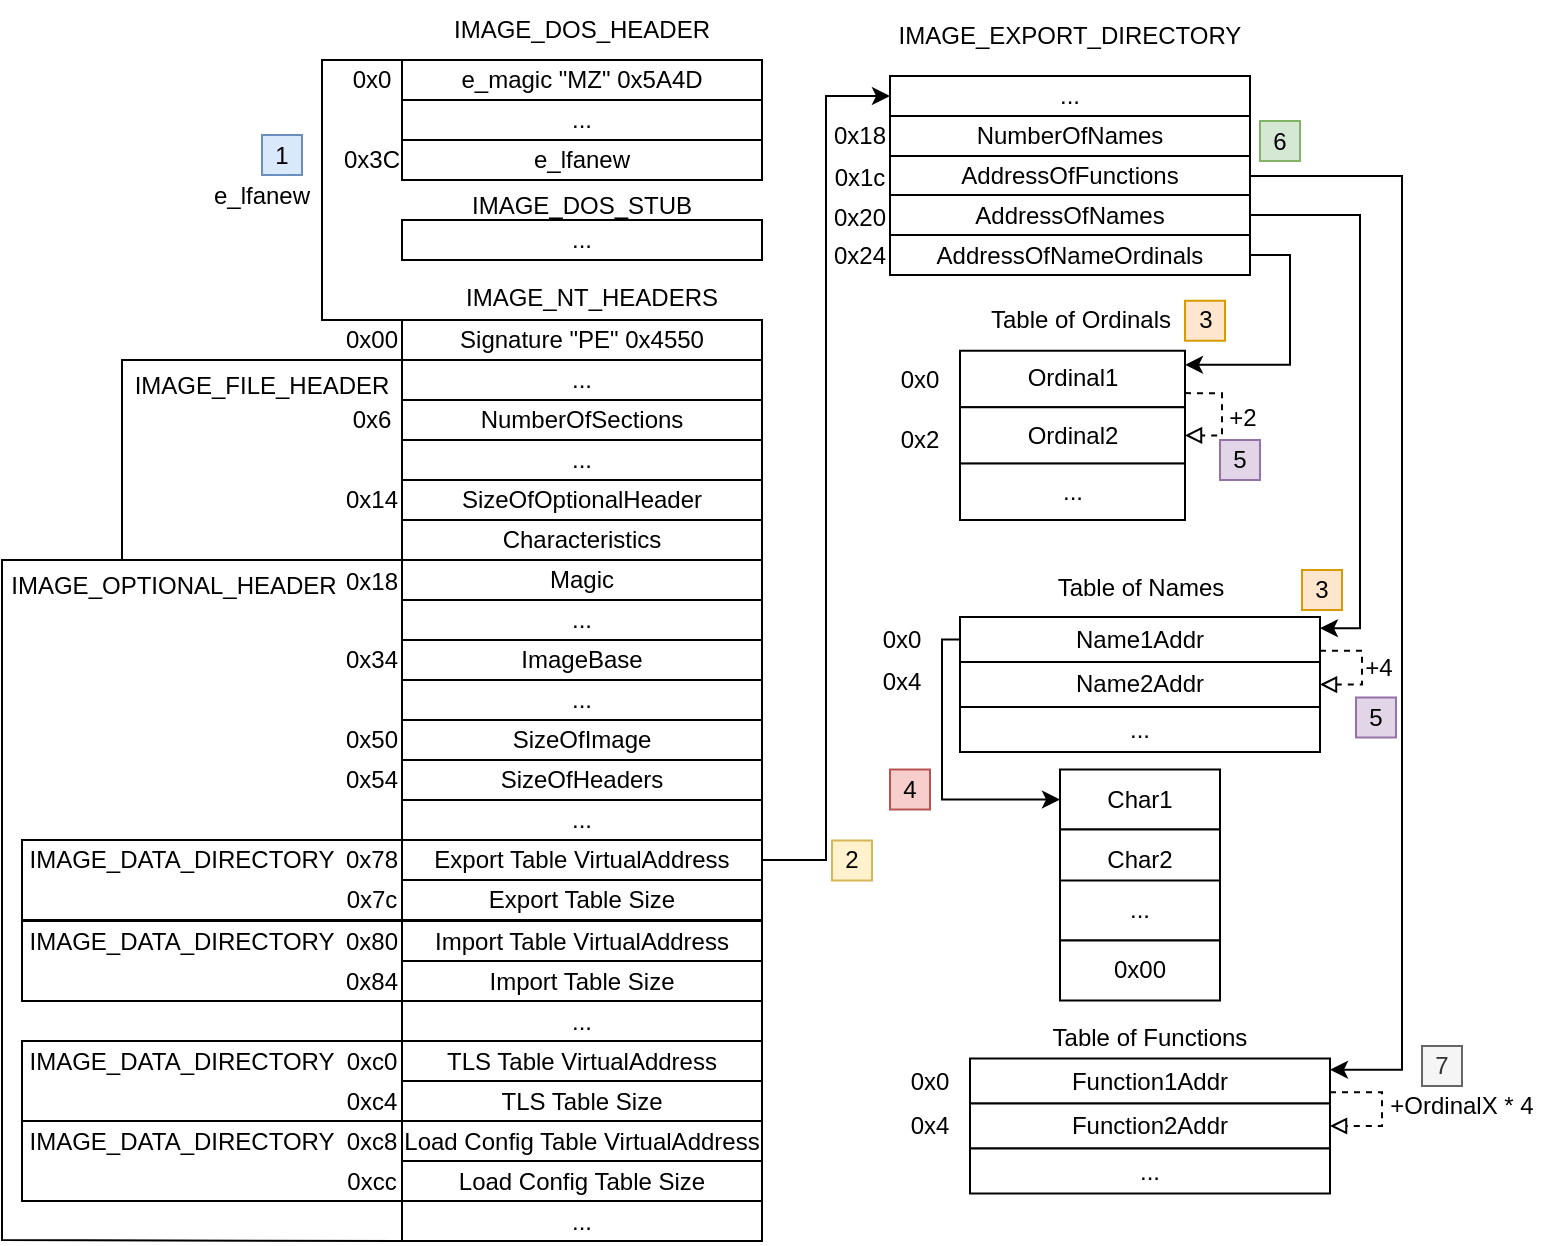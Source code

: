 <mxfile version="22.1.7" type="onedrive">
  <diagram name="Page-1" id="iaWcJhKdrhirkMaxKd2l">
    <mxGraphModel grid="1" page="1" gridSize="10" guides="1" tooltips="1" connect="1" arrows="1" fold="1" pageScale="1" pageWidth="827" pageHeight="1169" math="0" shadow="0">
      <root>
        <mxCell id="0" />
        <mxCell id="1" parent="0" />
        <mxCell id="RPEUt30MXAKX7aW0khqZ-259" value="Signature &quot;PE&quot; 0x4550" style="rounded=0;whiteSpace=wrap;html=1;" vertex="1" parent="1">
          <mxGeometry x="200" y="440" width="180" height="20" as="geometry" />
        </mxCell>
        <mxCell id="RPEUt30MXAKX7aW0khqZ-260" value="..." style="rounded=0;whiteSpace=wrap;html=1;" vertex="1" parent="1">
          <mxGeometry x="200" y="460" width="180" height="20" as="geometry" />
        </mxCell>
        <mxCell id="RPEUt30MXAKX7aW0khqZ-264" value="0x18" style="text;html=1;strokeColor=none;fillColor=none;align=center;verticalAlign=middle;whiteSpace=wrap;rounded=0;" vertex="1" parent="1">
          <mxGeometry x="170" y="558.5" width="30" height="25" as="geometry" />
        </mxCell>
        <mxCell id="RPEUt30MXAKX7aW0khqZ-270" value="IMAGE_DOS_HEADER" style="text;html=1;strokeColor=none;fillColor=none;align=center;verticalAlign=middle;whiteSpace=wrap;rounded=0;" vertex="1" parent="1">
          <mxGeometry x="230" y="280" width="120" height="30" as="geometry" />
        </mxCell>
        <mxCell id="RPEUt30MXAKX7aW0khqZ-367" value="e_lfanew" style="text;html=1;strokeColor=none;fillColor=none;align=center;verticalAlign=middle;whiteSpace=wrap;rounded=0;" vertex="1" parent="1">
          <mxGeometry x="100" y="367.5" width="60" height="20" as="geometry" />
        </mxCell>
        <mxCell id="RPEUt30MXAKX7aW0khqZ-401" value="" style="rounded=0;whiteSpace=wrap;html=1;" vertex="1" parent="1">
          <mxGeometry x="200" y="310" width="180" height="20" as="geometry" />
        </mxCell>
        <mxCell id="RPEUt30MXAKX7aW0khqZ-402" value="..." style="rounded=0;whiteSpace=wrap;html=1;" vertex="1" parent="1">
          <mxGeometry x="200" y="330" width="180" height="20" as="geometry" />
        </mxCell>
        <mxCell id="RPEUt30MXAKX7aW0khqZ-403" value="e_lfanew" style="rounded=0;whiteSpace=wrap;html=1;" vertex="1" parent="1">
          <mxGeometry x="200" y="350" width="180" height="20" as="geometry" />
        </mxCell>
        <mxCell id="RPEUt30MXAKX7aW0khqZ-404" value="0x3C" style="text;html=1;strokeColor=none;fillColor=none;align=center;verticalAlign=middle;whiteSpace=wrap;rounded=0;" vertex="1" parent="1">
          <mxGeometry x="170" y="347.5" width="30" height="25" as="geometry" />
        </mxCell>
        <mxCell id="RPEUt30MXAKX7aW0khqZ-405" value="e_magic &quot;MZ&quot; 0x5A4D" style="rounded=0;whiteSpace=wrap;html=1;" vertex="1" parent="1">
          <mxGeometry x="200" y="310" width="180" height="20" as="geometry" />
        </mxCell>
        <mxCell id="RPEUt30MXAKX7aW0khqZ-406" value="0x0" style="text;html=1;strokeColor=none;fillColor=none;align=center;verticalAlign=middle;whiteSpace=wrap;rounded=0;" vertex="1" parent="1">
          <mxGeometry x="170" y="310" width="30" height="20" as="geometry" />
        </mxCell>
        <mxCell id="RPEUt30MXAKX7aW0khqZ-407" value="IMAGE_NT_HEADERS" style="text;html=1;strokeColor=none;fillColor=none;align=center;verticalAlign=middle;whiteSpace=wrap;rounded=0;" vertex="1" parent="1">
          <mxGeometry x="235" y="420" width="120" height="18" as="geometry" />
        </mxCell>
        <mxCell id="RPEUt30MXAKX7aW0khqZ-411" value="" style="endArrow=none;html=1;rounded=0;exitX=0;exitY=0;exitDx=0;exitDy=0;entryX=0;entryY=0;entryDx=0;entryDy=0;" edge="1" parent="1" source="RPEUt30MXAKX7aW0khqZ-405" target="RPEUt30MXAKX7aW0khqZ-259">
          <mxGeometry width="50" height="50" relative="1" as="geometry">
            <mxPoint x="390" y="500" as="sourcePoint" />
            <mxPoint x="200" y="400" as="targetPoint" />
            <Array as="points">
              <mxPoint x="160" y="310" />
              <mxPoint x="160" y="440" />
            </Array>
          </mxGeometry>
        </mxCell>
        <mxCell id="RPEUt30MXAKX7aW0khqZ-412" value="IMAGE_DOS_STUB" style="text;html=1;strokeColor=none;fillColor=none;align=center;verticalAlign=middle;whiteSpace=wrap;rounded=0;" vertex="1" parent="1">
          <mxGeometry x="225" y="367.5" width="130" height="30" as="geometry" />
        </mxCell>
        <mxCell id="RPEUt30MXAKX7aW0khqZ-413" value="..." style="rounded=0;whiteSpace=wrap;html=1;" vertex="1" parent="1">
          <mxGeometry x="200" y="390" width="180" height="20" as="geometry" />
        </mxCell>
        <mxCell id="RPEUt30MXAKX7aW0khqZ-415" value="0x00" style="text;html=1;strokeColor=none;fillColor=none;align=center;verticalAlign=middle;whiteSpace=wrap;rounded=0;" vertex="1" parent="1">
          <mxGeometry x="170" y="440" width="30" height="20" as="geometry" />
        </mxCell>
        <mxCell id="RPEUt30MXAKX7aW0khqZ-417" value="..." style="rounded=0;whiteSpace=wrap;html=1;" vertex="1" parent="1">
          <mxGeometry x="200" y="500" width="180" height="20" as="geometry" />
        </mxCell>
        <mxCell id="RPEUt30MXAKX7aW0khqZ-418" value="NumberOfSections" style="rounded=0;whiteSpace=wrap;html=1;" vertex="1" parent="1">
          <mxGeometry x="200" y="480" width="180" height="20" as="geometry" />
        </mxCell>
        <mxCell id="RPEUt30MXAKX7aW0khqZ-419" value="SizeOfOptionalHeader" style="rounded=0;whiteSpace=wrap;html=1;" vertex="1" parent="1">
          <mxGeometry x="200" y="520" width="180" height="20" as="geometry" />
        </mxCell>
        <mxCell id="RPEUt30MXAKX7aW0khqZ-420" value="Characteristics" style="rounded=0;whiteSpace=wrap;html=1;" vertex="1" parent="1">
          <mxGeometry x="200" y="540" width="180" height="20" as="geometry" />
        </mxCell>
        <mxCell id="RPEUt30MXAKX7aW0khqZ-421" value="" style="endArrow=none;html=1;rounded=0;exitX=0;exitY=0;exitDx=0;exitDy=0;entryX=0;entryY=1;entryDx=0;entryDy=0;" edge="1" parent="1" target="RPEUt30MXAKX7aW0khqZ-420">
          <mxGeometry width="50" height="50" relative="1" as="geometry">
            <mxPoint x="200" y="460" as="sourcePoint" />
            <mxPoint x="200" y="590" as="targetPoint" />
            <Array as="points">
              <mxPoint x="60" y="460" />
              <mxPoint x="60" y="560" />
            </Array>
          </mxGeometry>
        </mxCell>
        <mxCell id="RPEUt30MXAKX7aW0khqZ-425" value="IMAGE_FILE_HEADER" style="text;html=1;strokeColor=none;fillColor=none;align=center;verticalAlign=middle;whiteSpace=wrap;rounded=0;" vertex="1" parent="1">
          <mxGeometry x="65" y="460" width="130" height="25" as="geometry" />
        </mxCell>
        <mxCell id="RPEUt30MXAKX7aW0khqZ-427" value="0x6" style="text;html=1;strokeColor=none;fillColor=none;align=center;verticalAlign=middle;whiteSpace=wrap;rounded=0;" vertex="1" parent="1">
          <mxGeometry x="170" y="480" width="30" height="20" as="geometry" />
        </mxCell>
        <mxCell id="RPEUt30MXAKX7aW0khqZ-428" value="0x14" style="text;html=1;strokeColor=none;fillColor=none;align=center;verticalAlign=middle;whiteSpace=wrap;rounded=0;" vertex="1" parent="1">
          <mxGeometry x="170" y="520" width="30" height="20" as="geometry" />
        </mxCell>
        <mxCell id="RPEUt30MXAKX7aW0khqZ-429" value="Magic" style="rounded=0;whiteSpace=wrap;html=1;" vertex="1" parent="1">
          <mxGeometry x="200" y="560" width="180" height="20" as="geometry" />
        </mxCell>
        <mxCell id="RPEUt30MXAKX7aW0khqZ-430" value="" style="endArrow=none;html=1;rounded=0;exitX=0;exitY=0;exitDx=0;exitDy=0;entryX=0;entryY=1;entryDx=0;entryDy=0;" edge="1" parent="1" target="RPEUt30MXAKX7aW0khqZ-465">
          <mxGeometry width="50" height="50" relative="1" as="geometry">
            <mxPoint x="200" y="560" as="sourcePoint" />
            <mxPoint x="200" y="920" as="targetPoint" />
            <Array as="points">
              <mxPoint y="560" />
              <mxPoint y="900" />
            </Array>
          </mxGeometry>
        </mxCell>
        <mxCell id="RPEUt30MXAKX7aW0khqZ-431" value="IMAGE_OPTIONAL_HEADER" style="text;html=1;strokeColor=none;fillColor=none;align=center;verticalAlign=middle;whiteSpace=wrap;rounded=0;" vertex="1" parent="1">
          <mxGeometry x="6" y="560" width="160" height="25" as="geometry" />
        </mxCell>
        <mxCell id="RPEUt30MXAKX7aW0khqZ-432" value="..." style="rounded=0;whiteSpace=wrap;html=1;" vertex="1" parent="1">
          <mxGeometry x="200" y="580" width="180" height="20" as="geometry" />
        </mxCell>
        <mxCell id="RPEUt30MXAKX7aW0khqZ-433" value="ImageBase" style="rounded=0;whiteSpace=wrap;html=1;" vertex="1" parent="1">
          <mxGeometry x="200" y="600" width="180" height="20" as="geometry" />
        </mxCell>
        <mxCell id="RPEUt30MXAKX7aW0khqZ-434" value="0x34" style="text;html=1;strokeColor=none;fillColor=none;align=center;verticalAlign=middle;whiteSpace=wrap;rounded=0;" vertex="1" parent="1">
          <mxGeometry x="170" y="597.5" width="30" height="25" as="geometry" />
        </mxCell>
        <mxCell id="RPEUt30MXAKX7aW0khqZ-435" value="..." style="rounded=0;whiteSpace=wrap;html=1;" vertex="1" parent="1">
          <mxGeometry x="200" y="620" width="180" height="20" as="geometry" />
        </mxCell>
        <mxCell id="RPEUt30MXAKX7aW0khqZ-436" value="SizeOfImage" style="rounded=0;whiteSpace=wrap;html=1;" vertex="1" parent="1">
          <mxGeometry x="200" y="640" width="180" height="20" as="geometry" />
        </mxCell>
        <mxCell id="RPEUt30MXAKX7aW0khqZ-437" value="SizeOfHeaders" style="rounded=0;whiteSpace=wrap;html=1;" vertex="1" parent="1">
          <mxGeometry x="200" y="660" width="180" height="20" as="geometry" />
        </mxCell>
        <mxCell id="RPEUt30MXAKX7aW0khqZ-438" value="0x50" style="text;html=1;strokeColor=none;fillColor=none;align=center;verticalAlign=middle;whiteSpace=wrap;rounded=0;" vertex="1" parent="1">
          <mxGeometry x="170" y="637.5" width="30" height="25" as="geometry" />
        </mxCell>
        <mxCell id="RPEUt30MXAKX7aW0khqZ-439" value="0x54" style="text;html=1;strokeColor=none;fillColor=none;align=center;verticalAlign=middle;whiteSpace=wrap;rounded=0;" vertex="1" parent="1">
          <mxGeometry x="170" y="657.5" width="30" height="25" as="geometry" />
        </mxCell>
        <mxCell id="RPEUt30MXAKX7aW0khqZ-441" value="..." style="rounded=0;whiteSpace=wrap;html=1;" vertex="1" parent="1">
          <mxGeometry x="200" y="680" width="180" height="20" as="geometry" />
        </mxCell>
        <mxCell id="RPEUt30MXAKX7aW0khqZ-453" style="edgeStyle=orthogonalEdgeStyle;rounded=0;orthogonalLoop=1;jettySize=auto;html=1;exitX=1;exitY=0.5;exitDx=0;exitDy=0;entryX=0;entryY=0.5;entryDx=0;entryDy=0;" edge="1" parent="1" source="RPEUt30MXAKX7aW0khqZ-442" target="RPEUt30MXAKX7aW0khqZ-474">
          <mxGeometry relative="1" as="geometry">
            <mxPoint x="420" y="550" as="targetPoint" />
          </mxGeometry>
        </mxCell>
        <mxCell id="RPEUt30MXAKX7aW0khqZ-442" value="Export Table VirtualAddress" style="rounded=0;whiteSpace=wrap;html=1;" vertex="1" parent="1">
          <mxGeometry x="200" y="700" width="180" height="20" as="geometry" />
        </mxCell>
        <mxCell id="RPEUt30MXAKX7aW0khqZ-443" value="Export Table&amp;nbsp;Size" style="rounded=0;whiteSpace=wrap;html=1;" vertex="1" parent="1">
          <mxGeometry x="200" y="720" width="180" height="20" as="geometry" />
        </mxCell>
        <mxCell id="RPEUt30MXAKX7aW0khqZ-444" value="IMAGE_DATA_DIRECTORY" style="text;html=1;strokeColor=none;fillColor=none;align=center;verticalAlign=middle;whiteSpace=wrap;rounded=0;" vertex="1" parent="1">
          <mxGeometry x="10" y="695" width="160" height="30" as="geometry" />
        </mxCell>
        <mxCell id="RPEUt30MXAKX7aW0khqZ-445" value="" style="endArrow=none;html=1;rounded=0;exitX=0;exitY=1;exitDx=0;exitDy=0;entryX=0;entryY=1;entryDx=0;entryDy=0;" edge="1" parent="1" source="RPEUt30MXAKX7aW0khqZ-441" target="RPEUt30MXAKX7aW0khqZ-443">
          <mxGeometry width="50" height="50" relative="1" as="geometry">
            <mxPoint x="290" y="650" as="sourcePoint" />
            <mxPoint x="200" y="900" as="targetPoint" />
            <Array as="points">
              <mxPoint x="10" y="700" />
              <mxPoint x="10" y="740" />
            </Array>
          </mxGeometry>
        </mxCell>
        <mxCell id="RPEUt30MXAKX7aW0khqZ-446" value="0x78" style="text;html=1;strokeColor=none;fillColor=none;align=center;verticalAlign=middle;whiteSpace=wrap;rounded=0;" vertex="1" parent="1">
          <mxGeometry x="170" y="697.5" width="30" height="25" as="geometry" />
        </mxCell>
        <mxCell id="RPEUt30MXAKX7aW0khqZ-447" value="0x7c" style="text;html=1;strokeColor=none;fillColor=none;align=center;verticalAlign=middle;whiteSpace=wrap;rounded=0;" vertex="1" parent="1">
          <mxGeometry x="170" y="717.5" width="30" height="25" as="geometry" />
        </mxCell>
        <mxCell id="RPEUt30MXAKX7aW0khqZ-449" value="Import Table VirtualAddress" style="rounded=0;whiteSpace=wrap;html=1;" vertex="1" parent="1">
          <mxGeometry x="200" y="740.5" width="180" height="20" as="geometry" />
        </mxCell>
        <mxCell id="RPEUt30MXAKX7aW0khqZ-450" value="Import Table&amp;nbsp;Size" style="rounded=0;whiteSpace=wrap;html=1;" vertex="1" parent="1">
          <mxGeometry x="200" y="760.5" width="180" height="20" as="geometry" />
        </mxCell>
        <mxCell id="RPEUt30MXAKX7aW0khqZ-451" value="0x80" style="text;html=1;strokeColor=none;fillColor=none;align=center;verticalAlign=middle;whiteSpace=wrap;rounded=0;" vertex="1" parent="1">
          <mxGeometry x="170" y="738" width="30" height="25" as="geometry" />
        </mxCell>
        <mxCell id="RPEUt30MXAKX7aW0khqZ-452" value="0x84" style="text;html=1;strokeColor=none;fillColor=none;align=center;verticalAlign=middle;whiteSpace=wrap;rounded=0;" vertex="1" parent="1">
          <mxGeometry x="170" y="758" width="30" height="25" as="geometry" />
        </mxCell>
        <mxCell id="RPEUt30MXAKX7aW0khqZ-454" value="..." style="rounded=0;whiteSpace=wrap;html=1;" vertex="1" parent="1">
          <mxGeometry x="200" y="780.5" width="180" height="20" as="geometry" />
        </mxCell>
        <mxCell id="RPEUt30MXAKX7aW0khqZ-457" value="TLS Table VirtualAddress" style="rounded=0;whiteSpace=wrap;html=1;" vertex="1" parent="1">
          <mxGeometry x="200" y="800.5" width="180" height="20" as="geometry" />
        </mxCell>
        <mxCell id="RPEUt30MXAKX7aW0khqZ-458" value="TLS Table&amp;nbsp;Size" style="rounded=0;whiteSpace=wrap;html=1;" vertex="1" parent="1">
          <mxGeometry x="200" y="820.5" width="180" height="20" as="geometry" />
        </mxCell>
        <mxCell id="RPEUt30MXAKX7aW0khqZ-459" value="0xc0" style="text;html=1;strokeColor=none;fillColor=none;align=center;verticalAlign=middle;whiteSpace=wrap;rounded=0;" vertex="1" parent="1">
          <mxGeometry x="170" y="798" width="30" height="25" as="geometry" />
        </mxCell>
        <mxCell id="RPEUt30MXAKX7aW0khqZ-460" value="0xc4" style="text;html=1;strokeColor=none;fillColor=none;align=center;verticalAlign=middle;whiteSpace=wrap;rounded=0;" vertex="1" parent="1">
          <mxGeometry x="170" y="818" width="30" height="25" as="geometry" />
        </mxCell>
        <mxCell id="RPEUt30MXAKX7aW0khqZ-461" value="Load Config Table&amp;nbsp;VirtualAddress" style="rounded=0;whiteSpace=wrap;html=1;" vertex="1" parent="1">
          <mxGeometry x="200" y="840.5" width="180" height="20" as="geometry" />
        </mxCell>
        <mxCell id="RPEUt30MXAKX7aW0khqZ-462" value="Load Config Table&amp;nbsp;Size" style="rounded=0;whiteSpace=wrap;html=1;" vertex="1" parent="1">
          <mxGeometry x="200" y="860.5" width="180" height="20" as="geometry" />
        </mxCell>
        <mxCell id="RPEUt30MXAKX7aW0khqZ-463" value="0xc8" style="text;html=1;strokeColor=none;fillColor=none;align=center;verticalAlign=middle;whiteSpace=wrap;rounded=0;" vertex="1" parent="1">
          <mxGeometry x="170" y="838" width="30" height="25" as="geometry" />
        </mxCell>
        <mxCell id="RPEUt30MXAKX7aW0khqZ-464" value="0xcc" style="text;html=1;strokeColor=none;fillColor=none;align=center;verticalAlign=middle;whiteSpace=wrap;rounded=0;" vertex="1" parent="1">
          <mxGeometry x="170" y="858" width="30" height="25" as="geometry" />
        </mxCell>
        <mxCell id="RPEUt30MXAKX7aW0khqZ-465" value="..." style="rounded=0;whiteSpace=wrap;html=1;" vertex="1" parent="1">
          <mxGeometry x="200" y="880.5" width="180" height="20" as="geometry" />
        </mxCell>
        <mxCell id="RPEUt30MXAKX7aW0khqZ-466" value="IMAGE_DATA_DIRECTORY" style="text;html=1;strokeColor=none;fillColor=none;align=center;verticalAlign=middle;whiteSpace=wrap;rounded=0;" vertex="1" parent="1">
          <mxGeometry x="10" y="735.5" width="160" height="30" as="geometry" />
        </mxCell>
        <mxCell id="RPEUt30MXAKX7aW0khqZ-467" value="" style="endArrow=none;html=1;rounded=0;exitX=0;exitY=1;exitDx=0;exitDy=0;entryX=0;entryY=1;entryDx=0;entryDy=0;" edge="1" parent="1">
          <mxGeometry width="50" height="50" relative="1" as="geometry">
            <mxPoint x="200" y="740.5" as="sourcePoint" />
            <mxPoint x="200" y="780.5" as="targetPoint" />
            <Array as="points">
              <mxPoint x="10" y="740.5" />
              <mxPoint x="10" y="780.5" />
            </Array>
          </mxGeometry>
        </mxCell>
        <mxCell id="RPEUt30MXAKX7aW0khqZ-468" value="IMAGE_DATA_DIRECTORY" style="text;html=1;strokeColor=none;fillColor=none;align=center;verticalAlign=middle;whiteSpace=wrap;rounded=0;" vertex="1" parent="1">
          <mxGeometry x="10" y="795.5" width="160" height="30" as="geometry" />
        </mxCell>
        <mxCell id="RPEUt30MXAKX7aW0khqZ-469" value="" style="endArrow=none;html=1;rounded=0;exitX=0;exitY=1;exitDx=0;exitDy=0;entryX=0;entryY=1;entryDx=0;entryDy=0;" edge="1" parent="1">
          <mxGeometry width="50" height="50" relative="1" as="geometry">
            <mxPoint x="200" y="800.5" as="sourcePoint" />
            <mxPoint x="200" y="840.5" as="targetPoint" />
            <Array as="points">
              <mxPoint x="10" y="800.5" />
              <mxPoint x="10" y="840.5" />
            </Array>
          </mxGeometry>
        </mxCell>
        <mxCell id="RPEUt30MXAKX7aW0khqZ-470" value="IMAGE_DATA_DIRECTORY" style="text;html=1;strokeColor=none;fillColor=none;align=center;verticalAlign=middle;whiteSpace=wrap;rounded=0;" vertex="1" parent="1">
          <mxGeometry x="10" y="835.5" width="160" height="30" as="geometry" />
        </mxCell>
        <mxCell id="RPEUt30MXAKX7aW0khqZ-471" value="" style="endArrow=none;html=1;rounded=0;exitX=0;exitY=1;exitDx=0;exitDy=0;entryX=0;entryY=1;entryDx=0;entryDy=0;" edge="1" parent="1">
          <mxGeometry width="50" height="50" relative="1" as="geometry">
            <mxPoint x="200" y="840.5" as="sourcePoint" />
            <mxPoint x="200" y="880.5" as="targetPoint" />
            <Array as="points">
              <mxPoint x="10" y="840.5" />
              <mxPoint x="10" y="880.5" />
            </Array>
          </mxGeometry>
        </mxCell>
        <mxCell id="RPEUt30MXAKX7aW0khqZ-473" value="IMAGE_EXPORT_DIRECTORY" style="text;html=1;strokeColor=none;fillColor=none;align=center;verticalAlign=middle;whiteSpace=wrap;rounded=0;" vertex="1" parent="1">
          <mxGeometry x="439" y="283" width="190" height="30" as="geometry" />
        </mxCell>
        <mxCell id="RPEUt30MXAKX7aW0khqZ-474" value="..." style="rounded=0;whiteSpace=wrap;html=1;" vertex="1" parent="1">
          <mxGeometry x="444" y="318" width="180" height="20" as="geometry" />
        </mxCell>
        <mxCell id="RPEUt30MXAKX7aW0khqZ-475" value="NumberOfNames" style="rounded=0;whiteSpace=wrap;html=1;" vertex="1" parent="1">
          <mxGeometry x="444" y="338" width="180" height="20" as="geometry" />
        </mxCell>
        <mxCell id="RPEUt30MXAKX7aW0khqZ-476" value="0x18" style="text;html=1;strokeColor=none;fillColor=none;align=center;verticalAlign=middle;whiteSpace=wrap;rounded=0;" vertex="1" parent="1">
          <mxGeometry x="414" y="335.5" width="30" height="25" as="geometry" />
        </mxCell>
        <mxCell id="RPEUt30MXAKX7aW0khqZ-512" style="edgeStyle=orthogonalEdgeStyle;rounded=0;orthogonalLoop=1;jettySize=auto;html=1;exitX=1;exitY=0.5;exitDx=0;exitDy=0;entryX=1;entryY=0.25;entryDx=0;entryDy=0;" edge="1" parent="1" source="RPEUt30MXAKX7aW0khqZ-478" target="RPEUt30MXAKX7aW0khqZ-511">
          <mxGeometry relative="1" as="geometry">
            <Array as="points">
              <mxPoint x="700" y="368" />
              <mxPoint x="700" y="815" />
            </Array>
          </mxGeometry>
        </mxCell>
        <mxCell id="RPEUt30MXAKX7aW0khqZ-478" value="AddressOfFunctions" style="rounded=0;whiteSpace=wrap;html=1;" vertex="1" parent="1">
          <mxGeometry x="444" y="358" width="180" height="20" as="geometry" />
        </mxCell>
        <mxCell id="RPEUt30MXAKX7aW0khqZ-509" style="edgeStyle=orthogonalEdgeStyle;rounded=0;orthogonalLoop=1;jettySize=auto;html=1;exitX=1;exitY=0.5;exitDx=0;exitDy=0;entryX=1;entryY=0.25;entryDx=0;entryDy=0;" edge="1" parent="1" source="RPEUt30MXAKX7aW0khqZ-479" target="RPEUt30MXAKX7aW0khqZ-484">
          <mxGeometry relative="1" as="geometry" />
        </mxCell>
        <mxCell id="RPEUt30MXAKX7aW0khqZ-479" value="AddressOfNames" style="rounded=0;whiteSpace=wrap;html=1;" vertex="1" parent="1">
          <mxGeometry x="444" y="377.5" width="180" height="20" as="geometry" />
        </mxCell>
        <mxCell id="RPEUt30MXAKX7aW0khqZ-507" style="edgeStyle=orthogonalEdgeStyle;rounded=0;orthogonalLoop=1;jettySize=auto;html=1;exitX=1;exitY=0.5;exitDx=0;exitDy=0;entryX=1;entryY=0.25;entryDx=0;entryDy=0;" edge="1" parent="1" source="RPEUt30MXAKX7aW0khqZ-480" target="RPEUt30MXAKX7aW0khqZ-500">
          <mxGeometry relative="1" as="geometry" />
        </mxCell>
        <mxCell id="RPEUt30MXAKX7aW0khqZ-480" value="AddressOfNameOrdinals" style="rounded=0;whiteSpace=wrap;html=1;" vertex="1" parent="1">
          <mxGeometry x="444" y="397.5" width="180" height="20" as="geometry" />
        </mxCell>
        <mxCell id="RPEUt30MXAKX7aW0khqZ-481" value="0x1c" style="text;html=1;strokeColor=none;fillColor=none;align=center;verticalAlign=middle;whiteSpace=wrap;rounded=0;" vertex="1" parent="1">
          <mxGeometry x="414" y="356.5" width="30" height="25" as="geometry" />
        </mxCell>
        <mxCell id="RPEUt30MXAKX7aW0khqZ-482" value="0x20" style="text;html=1;strokeColor=none;fillColor=none;align=center;verticalAlign=middle;whiteSpace=wrap;rounded=0;" vertex="1" parent="1">
          <mxGeometry x="414" y="376.5" width="30" height="25" as="geometry" />
        </mxCell>
        <mxCell id="RPEUt30MXAKX7aW0khqZ-483" value="0x24" style="text;html=1;strokeColor=none;fillColor=none;align=center;verticalAlign=middle;whiteSpace=wrap;rounded=0;" vertex="1" parent="1">
          <mxGeometry x="414" y="395" width="30" height="25" as="geometry" />
        </mxCell>
        <mxCell id="bPpP96jrtMA3Vdxw06hq-20" style="edgeStyle=orthogonalEdgeStyle;rounded=0;orthogonalLoop=1;jettySize=auto;html=1;exitX=1;exitY=0.75;exitDx=0;exitDy=0;entryX=1;entryY=0.5;entryDx=0;entryDy=0;endArrow=block;endFill=0;dashed=1;" edge="1" parent="1" source="RPEUt30MXAKX7aW0khqZ-484" target="RPEUt30MXAKX7aW0khqZ-491">
          <mxGeometry relative="1" as="geometry">
            <Array as="points">
              <mxPoint x="680" y="605" />
              <mxPoint x="680" y="622" />
            </Array>
          </mxGeometry>
        </mxCell>
        <mxCell id="RPEUt30MXAKX7aW0khqZ-484" value="Name1Addr" style="rounded=0;whiteSpace=wrap;html=1;" vertex="1" parent="1">
          <mxGeometry x="479" y="588.5" width="180" height="22.5" as="geometry" />
        </mxCell>
        <mxCell id="RPEUt30MXAKX7aW0khqZ-485" value="Table of Names" style="text;html=1;strokeColor=none;fillColor=none;align=center;verticalAlign=middle;whiteSpace=wrap;rounded=0;" vertex="1" parent="1">
          <mxGeometry x="521.5" y="558.5" width="95" height="30" as="geometry" />
        </mxCell>
        <mxCell id="RPEUt30MXAKX7aW0khqZ-486" value="" style="endArrow=classic;html=1;rounded=0;exitX=0;exitY=0.5;exitDx=0;exitDy=0;edgeStyle=orthogonalEdgeStyle;entryX=0;entryY=0.5;entryDx=0;entryDy=0;" edge="1" parent="1" source="RPEUt30MXAKX7aW0khqZ-484" target="RPEUt30MXAKX7aW0khqZ-487">
          <mxGeometry width="50" height="50" relative="1" as="geometry">
            <mxPoint x="689" y="631" as="sourcePoint" />
            <mxPoint x="689" y="600" as="targetPoint" />
            <Array as="points">
              <mxPoint x="470" y="600" />
              <mxPoint x="470" y="680" />
            </Array>
          </mxGeometry>
        </mxCell>
        <mxCell id="RPEUt30MXAKX7aW0khqZ-487" value="Char1" style="rounded=0;whiteSpace=wrap;html=1;" vertex="1" parent="1">
          <mxGeometry x="529" y="664.75" width="80" height="30" as="geometry" />
        </mxCell>
        <mxCell id="RPEUt30MXAKX7aW0khqZ-488" value="Char2" style="rounded=0;whiteSpace=wrap;html=1;" vertex="1" parent="1">
          <mxGeometry x="529" y="694.75" width="80" height="30" as="geometry" />
        </mxCell>
        <mxCell id="RPEUt30MXAKX7aW0khqZ-489" value="..." style="rounded=0;whiteSpace=wrap;html=1;" vertex="1" parent="1">
          <mxGeometry x="529" y="720.25" width="80" height="30" as="geometry" />
        </mxCell>
        <mxCell id="RPEUt30MXAKX7aW0khqZ-490" value="0x00" style="rounded=0;whiteSpace=wrap;html=1;" vertex="1" parent="1">
          <mxGeometry x="529" y="750.25" width="80" height="30" as="geometry" />
        </mxCell>
        <mxCell id="RPEUt30MXAKX7aW0khqZ-491" value="Name2Addr" style="rounded=0;whiteSpace=wrap;html=1;" vertex="1" parent="1">
          <mxGeometry x="479" y="611" width="180" height="22.5" as="geometry" />
        </mxCell>
        <mxCell id="RPEUt30MXAKX7aW0khqZ-492" value="..." style="rounded=0;whiteSpace=wrap;html=1;" vertex="1" parent="1">
          <mxGeometry x="479" y="633.5" width="180" height="22.5" as="geometry" />
        </mxCell>
        <mxCell id="RPEUt30MXAKX7aW0khqZ-495" value="Table of Ordinals" style="text;html=1;strokeColor=none;fillColor=none;align=center;verticalAlign=middle;whiteSpace=wrap;rounded=0;" vertex="1" parent="1">
          <mxGeometry x="491.5" y="425.37" width="95" height="30" as="geometry" />
        </mxCell>
        <mxCell id="RPEUt30MXAKX7aW0khqZ-496" value="0x0" style="text;html=1;strokeColor=none;fillColor=none;align=center;verticalAlign=middle;whiteSpace=wrap;rounded=0;" vertex="1" parent="1">
          <mxGeometry x="430" y="591.25" width="40" height="18.25" as="geometry" />
        </mxCell>
        <mxCell id="RPEUt30MXAKX7aW0khqZ-499" value="0x4" style="text;html=1;strokeColor=none;fillColor=none;align=center;verticalAlign=middle;whiteSpace=wrap;rounded=0;" vertex="1" parent="1">
          <mxGeometry x="435" y="613.75" width="30" height="15" as="geometry" />
        </mxCell>
        <mxCell id="RPEUt30MXAKX7aW0khqZ-500" value="Ordinal1" style="rounded=0;whiteSpace=wrap;html=1;" vertex="1" parent="1">
          <mxGeometry x="479" y="455.37" width="112.5" height="28.25" as="geometry" />
        </mxCell>
        <mxCell id="RPEUt30MXAKX7aW0khqZ-501" value="0x0" style="text;html=1;strokeColor=none;fillColor=none;align=center;verticalAlign=middle;whiteSpace=wrap;rounded=0;" vertex="1" parent="1">
          <mxGeometry x="439" y="461.24" width="40" height="18.25" as="geometry" />
        </mxCell>
        <mxCell id="RPEUt30MXAKX7aW0khqZ-502" value="Ordinal2" style="rounded=0;whiteSpace=wrap;html=1;" vertex="1" parent="1">
          <mxGeometry x="479" y="483.62" width="112.5" height="28.25" as="geometry" />
        </mxCell>
        <mxCell id="RPEUt30MXAKX7aW0khqZ-503" value="0x2" style="text;html=1;strokeColor=none;fillColor=none;align=center;verticalAlign=middle;whiteSpace=wrap;rounded=0;" vertex="1" parent="1">
          <mxGeometry x="439" y="491.25" width="40" height="18.25" as="geometry" />
        </mxCell>
        <mxCell id="RPEUt30MXAKX7aW0khqZ-505" value="..." style="rounded=0;whiteSpace=wrap;html=1;" vertex="1" parent="1">
          <mxGeometry x="479" y="511.75" width="112.5" height="28.25" as="geometry" />
        </mxCell>
        <mxCell id="bPpP96jrtMA3Vdxw06hq-14" style="edgeStyle=orthogonalEdgeStyle;rounded=0;orthogonalLoop=1;jettySize=auto;html=1;exitX=1;exitY=0.75;exitDx=0;exitDy=0;entryX=1;entryY=0.5;entryDx=0;entryDy=0;endArrow=block;endFill=0;dashed=1;" edge="1" parent="1" source="RPEUt30MXAKX7aW0khqZ-511" target="RPEUt30MXAKX7aW0khqZ-516">
          <mxGeometry relative="1" as="geometry">
            <Array as="points">
              <mxPoint x="690" y="826" />
              <mxPoint x="690" y="843" />
            </Array>
          </mxGeometry>
        </mxCell>
        <mxCell id="RPEUt30MXAKX7aW0khqZ-511" value="Function1Addr" style="rounded=0;whiteSpace=wrap;html=1;" vertex="1" parent="1">
          <mxGeometry x="484" y="809.25" width="180" height="22.5" as="geometry" />
        </mxCell>
        <mxCell id="RPEUt30MXAKX7aW0khqZ-513" value="0x0" style="text;html=1;strokeColor=none;fillColor=none;align=center;verticalAlign=middle;whiteSpace=wrap;rounded=0;" vertex="1" parent="1">
          <mxGeometry x="444" y="811.38" width="40" height="18.25" as="geometry" />
        </mxCell>
        <mxCell id="RPEUt30MXAKX7aW0khqZ-516" value="Function2Addr" style="rounded=0;whiteSpace=wrap;html=1;" vertex="1" parent="1">
          <mxGeometry x="484" y="831.75" width="180" height="22.5" as="geometry" />
        </mxCell>
        <mxCell id="RPEUt30MXAKX7aW0khqZ-517" value="0x4" style="text;html=1;strokeColor=none;fillColor=none;align=center;verticalAlign=middle;whiteSpace=wrap;rounded=0;" vertex="1" parent="1">
          <mxGeometry x="444" y="833.5" width="40" height="18.25" as="geometry" />
        </mxCell>
        <mxCell id="RPEUt30MXAKX7aW0khqZ-518" value="..." style="rounded=0;whiteSpace=wrap;html=1;" vertex="1" parent="1">
          <mxGeometry x="484" y="854.25" width="180" height="22.5" as="geometry" />
        </mxCell>
        <mxCell id="RPEUt30MXAKX7aW0khqZ-519" value="Table of Functions" style="text;html=1;strokeColor=none;fillColor=none;align=center;verticalAlign=middle;whiteSpace=wrap;rounded=0;" vertex="1" parent="1">
          <mxGeometry x="510.25" y="784.25" width="127.5" height="30" as="geometry" />
        </mxCell>
        <mxCell id="bPpP96jrtMA3Vdxw06hq-1" value="1" style="text;html=1;strokeColor=#6c8ebf;fillColor=#dae8fc;align=center;verticalAlign=middle;whiteSpace=wrap;rounded=0;" vertex="1" parent="1">
          <mxGeometry x="130" y="347.5" width="20" height="20" as="geometry" />
        </mxCell>
        <mxCell id="bPpP96jrtMA3Vdxw06hq-2" value="2" style="text;html=1;strokeColor=#d6b656;fillColor=#fff2cc;align=center;verticalAlign=middle;whiteSpace=wrap;rounded=0;" vertex="1" parent="1">
          <mxGeometry x="415" y="700.25" width="20" height="20" as="geometry" />
        </mxCell>
        <mxCell id="bPpP96jrtMA3Vdxw06hq-3" value="3" style="text;html=1;strokeColor=#d79b00;fillColor=#ffe6cc;align=center;verticalAlign=middle;whiteSpace=wrap;rounded=0;" vertex="1" parent="1">
          <mxGeometry x="650" y="565" width="20" height="20" as="geometry" />
        </mxCell>
        <mxCell id="bPpP96jrtMA3Vdxw06hq-4" value="4" style="text;html=1;strokeColor=#b85450;fillColor=#f8cecc;align=center;verticalAlign=middle;whiteSpace=wrap;rounded=0;" vertex="1" parent="1">
          <mxGeometry x="444" y="664.75" width="20" height="20" as="geometry" />
        </mxCell>
        <mxCell id="bPpP96jrtMA3Vdxw06hq-5" value="5" style="text;html=1;strokeColor=#9673a6;fillColor=#e1d5e7;align=center;verticalAlign=middle;whiteSpace=wrap;rounded=0;" vertex="1" parent="1">
          <mxGeometry x="609" y="500" width="20" height="20" as="geometry" />
        </mxCell>
        <mxCell id="bPpP96jrtMA3Vdxw06hq-11" value="6" style="text;html=1;strokeColor=#82b366;fillColor=#d5e8d4;align=center;verticalAlign=middle;whiteSpace=wrap;rounded=0;" vertex="1" parent="1">
          <mxGeometry x="629" y="340.5" width="20" height="20" as="geometry" />
        </mxCell>
        <mxCell id="bPpP96jrtMA3Vdxw06hq-12" value="" style="endArrow=block;html=1;rounded=0;exitX=1;exitY=0.75;exitDx=0;exitDy=0;entryX=1;entryY=0.5;entryDx=0;entryDy=0;edgeStyle=orthogonalEdgeStyle;endFill=0;dashed=1;" edge="1" parent="1" source="RPEUt30MXAKX7aW0khqZ-500" target="RPEUt30MXAKX7aW0khqZ-502">
          <mxGeometry width="50" height="50" relative="1" as="geometry">
            <mxPoint x="591.5" y="483.62" as="sourcePoint" />
            <mxPoint x="641.5" y="433.62" as="targetPoint" />
            <Array as="points">
              <mxPoint x="610" y="477" />
              <mxPoint x="610" y="498" />
            </Array>
          </mxGeometry>
        </mxCell>
        <mxCell id="bPpP96jrtMA3Vdxw06hq-15" value="+OrdinalX * 4" style="text;html=1;strokeColor=none;fillColor=none;align=center;verticalAlign=middle;whiteSpace=wrap;rounded=0;" vertex="1" parent="1">
          <mxGeometry x="690" y="818" width="80" height="30" as="geometry" />
        </mxCell>
        <mxCell id="bPpP96jrtMA3Vdxw06hq-17" value="+2" style="text;html=1;strokeColor=none;fillColor=none;align=center;verticalAlign=middle;whiteSpace=wrap;rounded=0;" vertex="1" parent="1">
          <mxGeometry x="609" y="479.49" width="23" height="20" as="geometry" />
        </mxCell>
        <mxCell id="bPpP96jrtMA3Vdxw06hq-18" value="+4" style="text;html=1;strokeColor=none;fillColor=none;align=center;verticalAlign=middle;whiteSpace=wrap;rounded=0;" vertex="1" parent="1">
          <mxGeometry x="680" y="605" width="17" height="17.5" as="geometry" />
        </mxCell>
        <mxCell id="bPpP96jrtMA3Vdxw06hq-22" value="5" style="text;html=1;strokeColor=#9673a6;fillColor=#e1d5e7;align=center;verticalAlign=middle;whiteSpace=wrap;rounded=0;" vertex="1" parent="1">
          <mxGeometry x="677" y="628.75" width="20" height="20" as="geometry" />
        </mxCell>
        <mxCell id="bPpP96jrtMA3Vdxw06hq-23" value="7" style="text;html=1;strokeColor=#666666;fillColor=#f5f5f5;align=center;verticalAlign=middle;whiteSpace=wrap;rounded=0;fontColor=#333333;" vertex="1" parent="1">
          <mxGeometry x="710" y="803" width="20" height="20" as="geometry" />
        </mxCell>
        <mxCell id="bPpP96jrtMA3Vdxw06hq-25" value="3" style="text;html=1;strokeColor=#d79b00;fillColor=#ffe6cc;align=center;verticalAlign=middle;whiteSpace=wrap;rounded=0;" vertex="1" parent="1">
          <mxGeometry x="591.5" y="430.37" width="20" height="20" as="geometry" />
        </mxCell>
      </root>
    </mxGraphModel>
  </diagram>
</mxfile>
